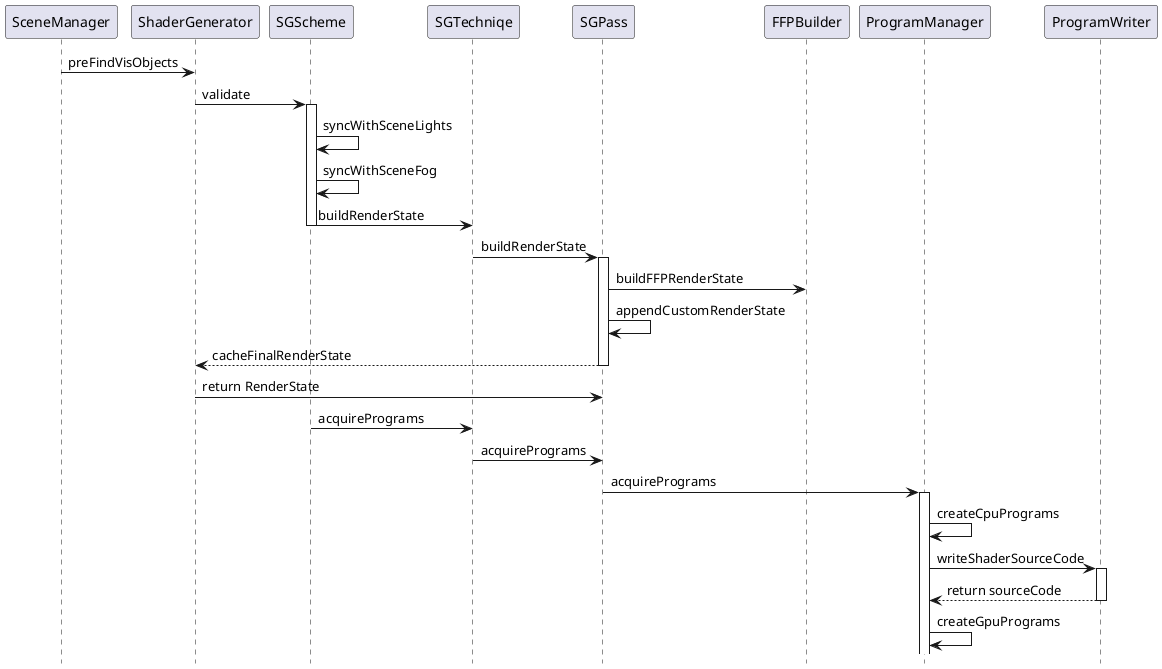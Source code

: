 @startuml
hide footbox

SceneManager -> ShaderGenerator: preFindVisObjects
ShaderGenerator -> SGScheme: validate
activate SGScheme
SGScheme -> SGScheme: syncWithSceneLights
SGScheme -> SGScheme: syncWithSceneFog
SGScheme -> SGTechniqe: buildRenderState
deactivate SGScheme
SGTechniqe -> SGPass: buildRenderState
activate SGPass
SGPass -> FFPBuilder: buildFFPRenderState
SGPass -> SGPass: appendCustomRenderState
SGPass --> ShaderGenerator: cacheFinalRenderState
deactivate SGPass
ShaderGenerator -> SGPass: return RenderState
SGScheme -> SGTechniqe: acquirePrograms
SGTechniqe -> SGPass: acquirePrograms
SGPass -> ProgramManager: acquirePrograms
activate ProgramManager
ProgramManager -> ProgramManager: createCpuPrograms
ProgramManager -> ProgramWriter: writeShaderSourceCode
activate ProgramWriter
ProgramWriter --> ProgramManager: return sourceCode
deactivate ProgramWriter
ProgramManager -> ProgramManager: createGpuPrograms

@enduml
